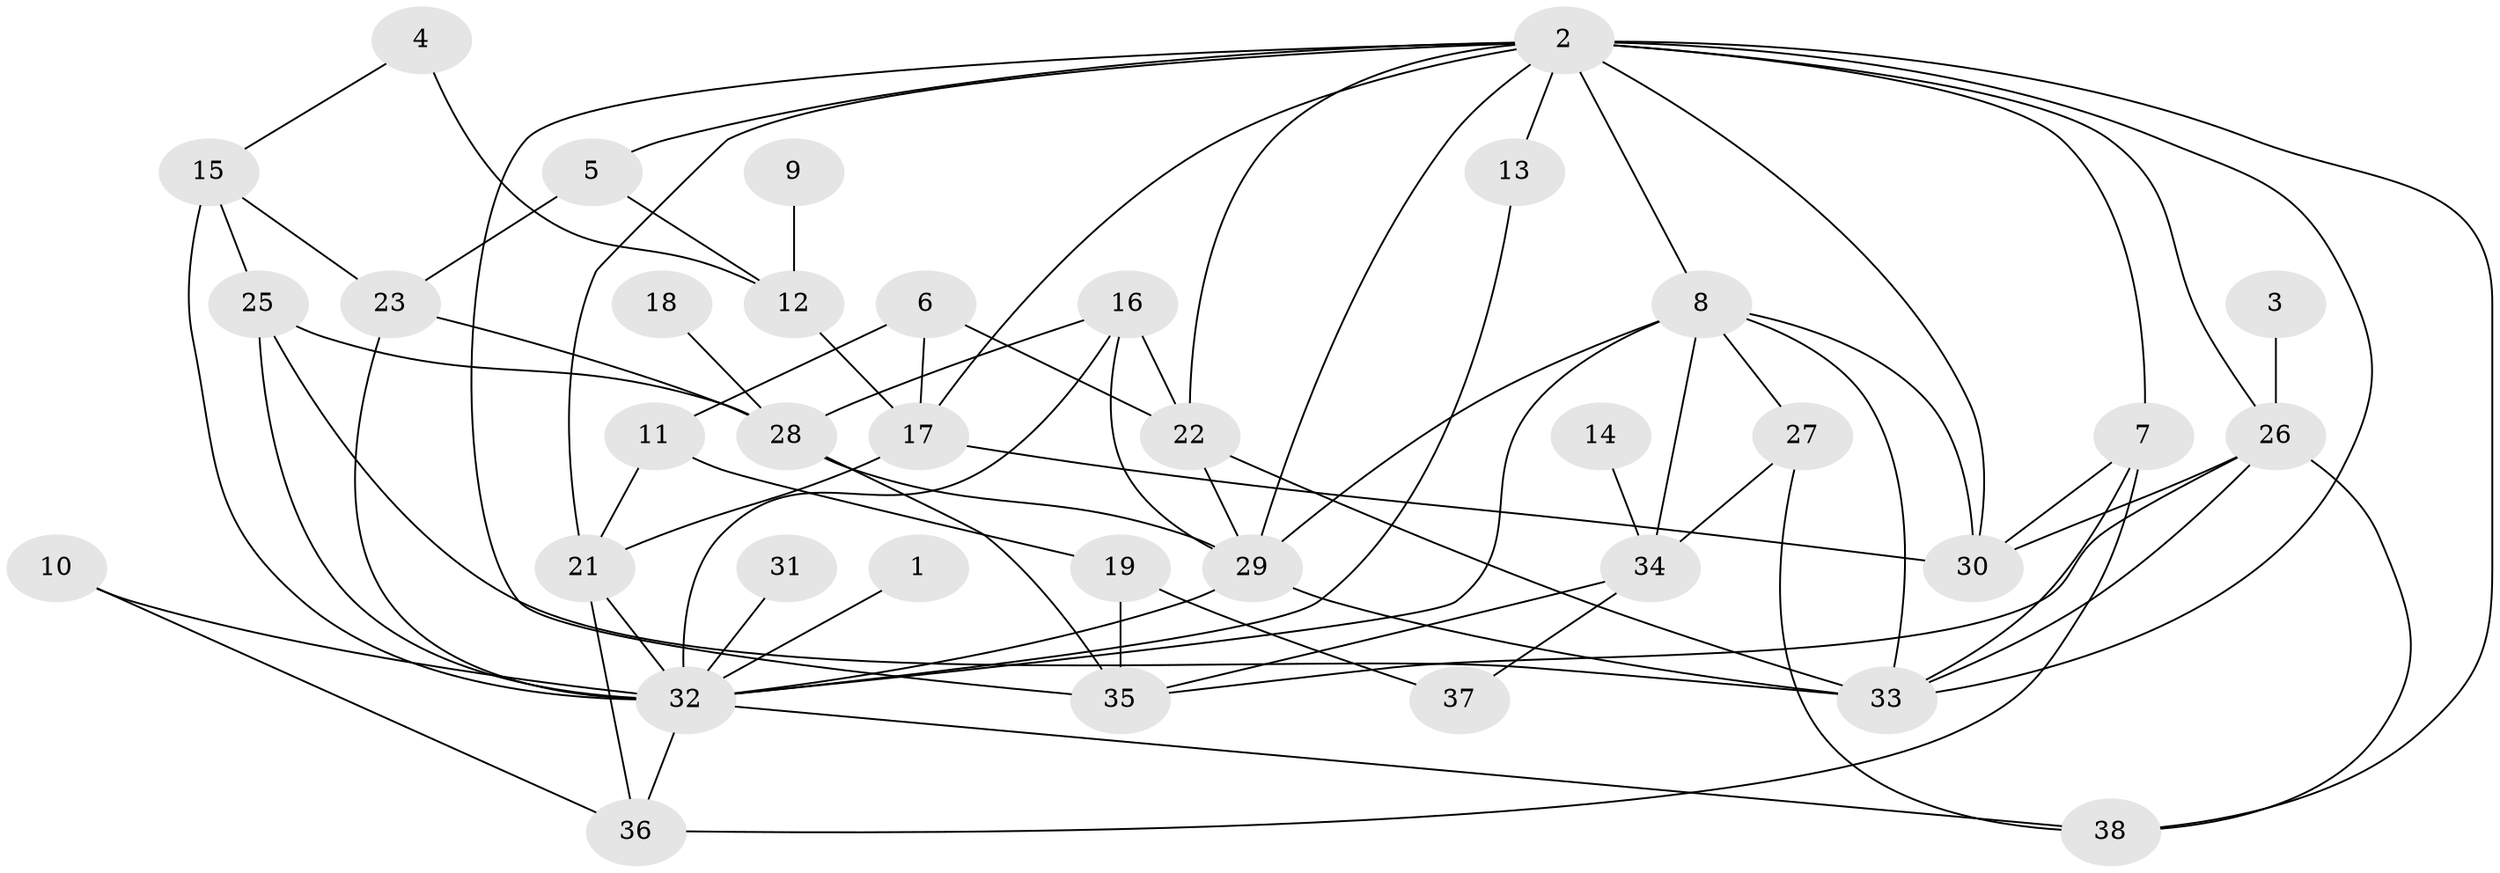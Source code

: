// original degree distribution, {2: 0.18421052631578946, 3: 0.21052631578947367, 6: 0.07894736842105263, 5: 0.14473684210526316, 1: 0.11842105263157894, 4: 0.21052631578947367, 0: 0.02631578947368421, 7: 0.02631578947368421}
// Generated by graph-tools (version 1.1) at 2025/25/03/09/25 03:25:23]
// undirected, 36 vertices, 75 edges
graph export_dot {
graph [start="1"]
  node [color=gray90,style=filled];
  1;
  2;
  3;
  4;
  5;
  6;
  7;
  8;
  9;
  10;
  11;
  12;
  13;
  14;
  15;
  16;
  17;
  18;
  19;
  21;
  22;
  23;
  25;
  26;
  27;
  28;
  29;
  30;
  31;
  32;
  33;
  34;
  35;
  36;
  37;
  38;
  1 -- 32 [weight=1.0];
  2 -- 5 [weight=1.0];
  2 -- 7 [weight=1.0];
  2 -- 8 [weight=1.0];
  2 -- 13 [weight=1.0];
  2 -- 17 [weight=1.0];
  2 -- 21 [weight=1.0];
  2 -- 22 [weight=1.0];
  2 -- 26 [weight=1.0];
  2 -- 29 [weight=1.0];
  2 -- 30 [weight=1.0];
  2 -- 33 [weight=1.0];
  2 -- 35 [weight=1.0];
  2 -- 38 [weight=2.0];
  3 -- 26 [weight=1.0];
  4 -- 12 [weight=2.0];
  4 -- 15 [weight=1.0];
  5 -- 12 [weight=1.0];
  5 -- 23 [weight=1.0];
  6 -- 11 [weight=1.0];
  6 -- 17 [weight=1.0];
  6 -- 22 [weight=1.0];
  7 -- 30 [weight=1.0];
  7 -- 33 [weight=1.0];
  7 -- 36 [weight=1.0];
  8 -- 27 [weight=1.0];
  8 -- 29 [weight=1.0];
  8 -- 30 [weight=1.0];
  8 -- 32 [weight=1.0];
  8 -- 33 [weight=1.0];
  8 -- 34 [weight=1.0];
  9 -- 12 [weight=1.0];
  10 -- 32 [weight=1.0];
  10 -- 36 [weight=1.0];
  11 -- 19 [weight=2.0];
  11 -- 21 [weight=1.0];
  12 -- 17 [weight=2.0];
  13 -- 32 [weight=1.0];
  14 -- 34 [weight=1.0];
  15 -- 23 [weight=1.0];
  15 -- 25 [weight=1.0];
  15 -- 32 [weight=3.0];
  16 -- 22 [weight=1.0];
  16 -- 28 [weight=1.0];
  16 -- 29 [weight=2.0];
  16 -- 32 [weight=1.0];
  17 -- 21 [weight=1.0];
  17 -- 30 [weight=1.0];
  18 -- 28 [weight=1.0];
  19 -- 35 [weight=1.0];
  19 -- 37 [weight=1.0];
  21 -- 32 [weight=2.0];
  21 -- 36 [weight=1.0];
  22 -- 29 [weight=2.0];
  22 -- 33 [weight=1.0];
  23 -- 28 [weight=1.0];
  23 -- 32 [weight=1.0];
  25 -- 28 [weight=1.0];
  25 -- 32 [weight=1.0];
  25 -- 33 [weight=2.0];
  26 -- 30 [weight=1.0];
  26 -- 33 [weight=1.0];
  26 -- 35 [weight=1.0];
  26 -- 38 [weight=1.0];
  27 -- 34 [weight=2.0];
  27 -- 38 [weight=1.0];
  28 -- 29 [weight=2.0];
  28 -- 35 [weight=1.0];
  29 -- 32 [weight=1.0];
  29 -- 33 [weight=1.0];
  31 -- 32 [weight=1.0];
  32 -- 36 [weight=1.0];
  32 -- 38 [weight=2.0];
  34 -- 35 [weight=1.0];
  34 -- 37 [weight=1.0];
}
